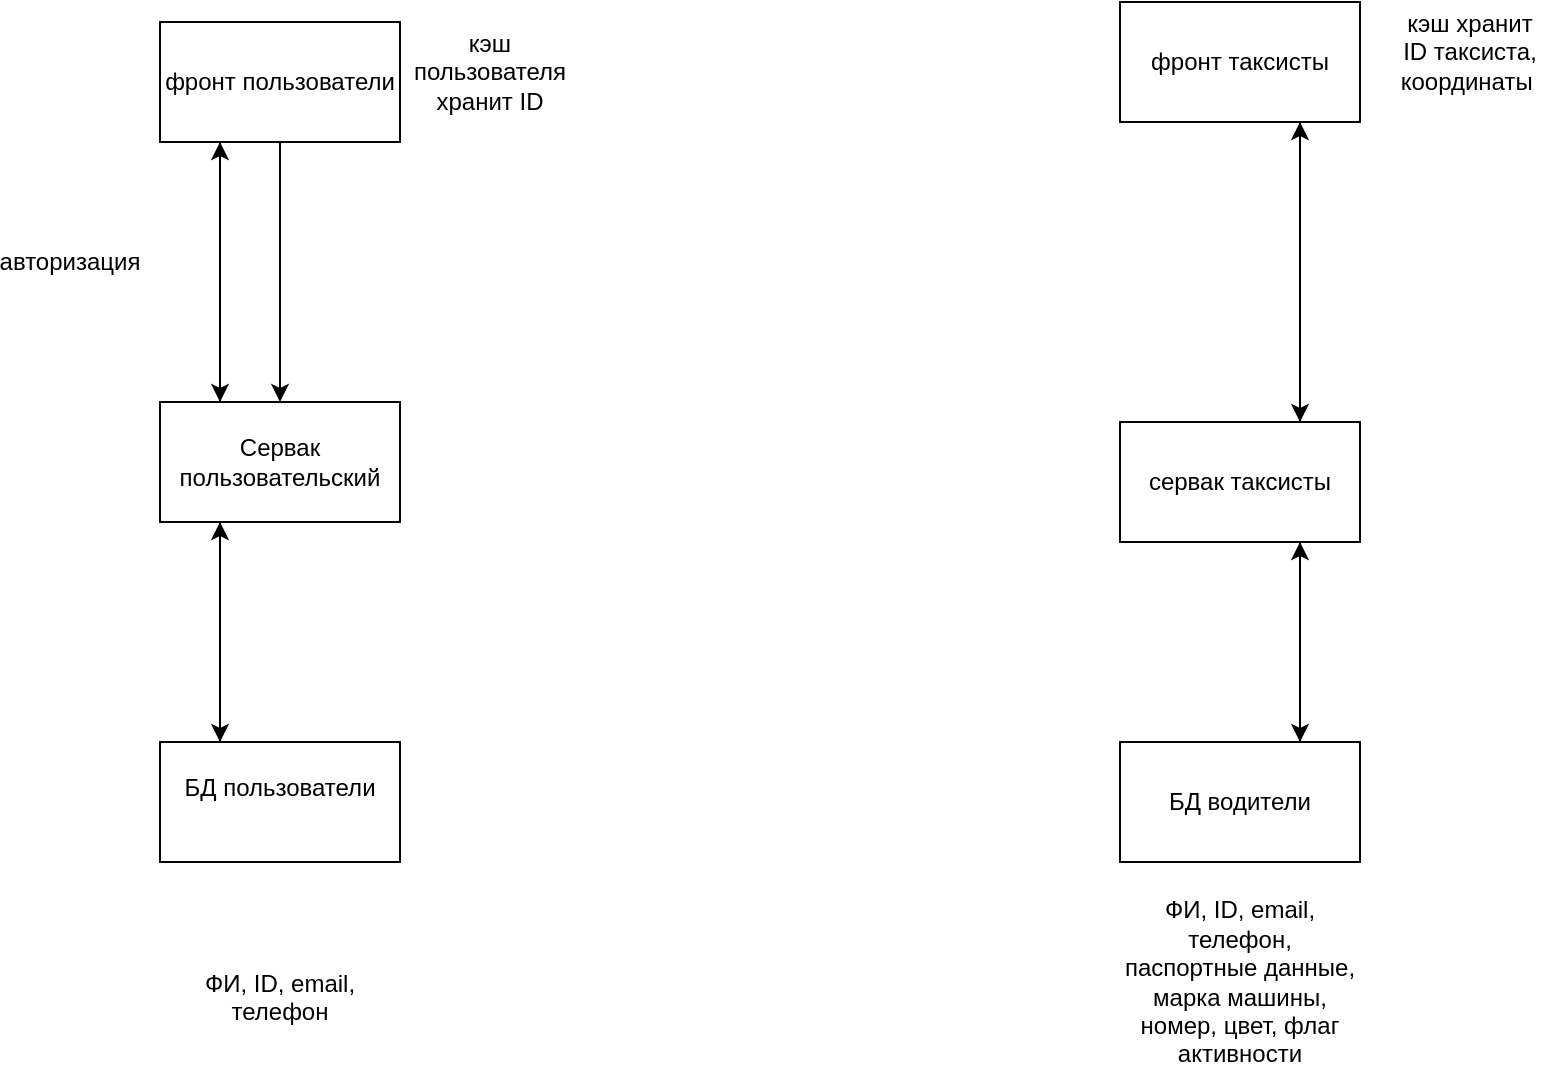 <mxfile version="26.1.0">
  <diagram name="Страница — 1" id="e_K3P9kNI-bqg_lP3uax">
    <mxGraphModel dx="1035" dy="553" grid="1" gridSize="10" guides="1" tooltips="1" connect="1" arrows="1" fold="1" page="1" pageScale="1" pageWidth="827" pageHeight="1169" math="0" shadow="0">
      <root>
        <mxCell id="0" />
        <mxCell id="1" parent="0" />
        <mxCell id="J9xx-93wzo_tRQhmg1nY-10" style="edgeStyle=orthogonalEdgeStyle;rounded=0;orthogonalLoop=1;jettySize=auto;html=1;exitX=0.25;exitY=0;exitDx=0;exitDy=0;entryX=0.25;entryY=1;entryDx=0;entryDy=0;" edge="1" parent="1" source="J9xx-93wzo_tRQhmg1nY-1" target="J9xx-93wzo_tRQhmg1nY-2">
          <mxGeometry relative="1" as="geometry" />
        </mxCell>
        <mxCell id="J9xx-93wzo_tRQhmg1nY-1" value="БД пользователи&lt;div&gt;&lt;br&gt;&lt;/div&gt;" style="rounded=0;whiteSpace=wrap;html=1;" vertex="1" parent="1">
          <mxGeometry x="120" y="480" width="120" height="60" as="geometry" />
        </mxCell>
        <mxCell id="J9xx-93wzo_tRQhmg1nY-8" style="edgeStyle=orthogonalEdgeStyle;rounded=0;orthogonalLoop=1;jettySize=auto;html=1;exitX=0.25;exitY=1;exitDx=0;exitDy=0;entryX=0.25;entryY=0;entryDx=0;entryDy=0;" edge="1" parent="1" source="J9xx-93wzo_tRQhmg1nY-2" target="J9xx-93wzo_tRQhmg1nY-1">
          <mxGeometry relative="1" as="geometry" />
        </mxCell>
        <mxCell id="J9xx-93wzo_tRQhmg1nY-12" style="edgeStyle=orthogonalEdgeStyle;rounded=0;orthogonalLoop=1;jettySize=auto;html=1;exitX=0.25;exitY=0;exitDx=0;exitDy=0;" edge="1" parent="1" source="J9xx-93wzo_tRQhmg1nY-2">
          <mxGeometry relative="1" as="geometry">
            <mxPoint x="150" y="180" as="targetPoint" />
          </mxGeometry>
        </mxCell>
        <mxCell id="J9xx-93wzo_tRQhmg1nY-2" value="Сервак пользовательский" style="rounded=0;whiteSpace=wrap;html=1;" vertex="1" parent="1">
          <mxGeometry x="120" y="310" width="120" height="60" as="geometry" />
        </mxCell>
        <mxCell id="J9xx-93wzo_tRQhmg1nY-7" style="edgeStyle=orthogonalEdgeStyle;rounded=0;orthogonalLoop=1;jettySize=auto;html=1;exitX=0.25;exitY=1;exitDx=0;exitDy=0;entryX=0.25;entryY=1;entryDx=0;entryDy=0;" edge="1" parent="1" source="J9xx-93wzo_tRQhmg1nY-3" target="J9xx-93wzo_tRQhmg1nY-3">
          <mxGeometry relative="1" as="geometry" />
        </mxCell>
        <mxCell id="J9xx-93wzo_tRQhmg1nY-11" style="edgeStyle=orthogonalEdgeStyle;rounded=0;orthogonalLoop=1;jettySize=auto;html=1;exitX=0.25;exitY=1;exitDx=0;exitDy=0;entryX=0.25;entryY=0;entryDx=0;entryDy=0;" edge="1" parent="1" source="J9xx-93wzo_tRQhmg1nY-3" target="J9xx-93wzo_tRQhmg1nY-2">
          <mxGeometry relative="1" as="geometry" />
        </mxCell>
        <mxCell id="J9xx-93wzo_tRQhmg1nY-14" style="edgeStyle=orthogonalEdgeStyle;rounded=0;orthogonalLoop=1;jettySize=auto;html=1;exitX=0.5;exitY=1;exitDx=0;exitDy=0;entryX=0.5;entryY=0;entryDx=0;entryDy=0;" edge="1" parent="1" source="J9xx-93wzo_tRQhmg1nY-3" target="J9xx-93wzo_tRQhmg1nY-2">
          <mxGeometry relative="1" as="geometry" />
        </mxCell>
        <mxCell id="J9xx-93wzo_tRQhmg1nY-3" value="фронт пользователи" style="rounded=0;whiteSpace=wrap;html=1;" vertex="1" parent="1">
          <mxGeometry x="120" y="120" width="120" height="60" as="geometry" />
        </mxCell>
        <mxCell id="J9xx-93wzo_tRQhmg1nY-5" value="ФИ, ID, email, телефон&lt;div&gt;&lt;br&gt;&lt;/div&gt;" style="text;html=1;align=center;verticalAlign=middle;whiteSpace=wrap;rounded=0;" vertex="1" parent="1">
          <mxGeometry x="120" y="590" width="120" height="50" as="geometry" />
        </mxCell>
        <mxCell id="J9xx-93wzo_tRQhmg1nY-9" value="кэш пользователя хранит ID" style="text;html=1;align=center;verticalAlign=middle;whiteSpace=wrap;rounded=0;" vertex="1" parent="1">
          <mxGeometry x="250" y="120" width="70" height="50" as="geometry" />
        </mxCell>
        <mxCell id="J9xx-93wzo_tRQhmg1nY-13" value="авторизация" style="text;html=1;align=center;verticalAlign=middle;whiteSpace=wrap;rounded=0;" vertex="1" parent="1">
          <mxGeometry x="40" y="220" width="70" height="40" as="geometry" />
        </mxCell>
        <mxCell id="J9xx-93wzo_tRQhmg1nY-21" style="edgeStyle=orthogonalEdgeStyle;rounded=0;orthogonalLoop=1;jettySize=auto;html=1;exitX=0.75;exitY=0;exitDx=0;exitDy=0;" edge="1" parent="1" source="J9xx-93wzo_tRQhmg1nY-15">
          <mxGeometry relative="1" as="geometry">
            <mxPoint x="690" y="380" as="targetPoint" />
          </mxGeometry>
        </mxCell>
        <mxCell id="J9xx-93wzo_tRQhmg1nY-15" value="БД водители" style="rounded=0;whiteSpace=wrap;html=1;" vertex="1" parent="1">
          <mxGeometry x="600" y="480" width="120" height="60" as="geometry" />
        </mxCell>
        <mxCell id="J9xx-93wzo_tRQhmg1nY-16" value="ФИ, ID, email, телефон, паспортные данные, марка машины, номер, цвет, флаг активности" style="text;html=1;align=center;verticalAlign=middle;whiteSpace=wrap;rounded=0;" vertex="1" parent="1">
          <mxGeometry x="600" y="560" width="120" height="80" as="geometry" />
        </mxCell>
        <mxCell id="J9xx-93wzo_tRQhmg1nY-20" style="edgeStyle=orthogonalEdgeStyle;rounded=0;orthogonalLoop=1;jettySize=auto;html=1;exitX=0.75;exitY=1;exitDx=0;exitDy=0;entryX=0.75;entryY=0;entryDx=0;entryDy=0;" edge="1" parent="1" source="J9xx-93wzo_tRQhmg1nY-17" target="J9xx-93wzo_tRQhmg1nY-15">
          <mxGeometry relative="1" as="geometry" />
        </mxCell>
        <mxCell id="J9xx-93wzo_tRQhmg1nY-22" style="edgeStyle=orthogonalEdgeStyle;rounded=0;orthogonalLoop=1;jettySize=auto;html=1;exitX=0.75;exitY=0;exitDx=0;exitDy=0;entryX=0.75;entryY=1;entryDx=0;entryDy=0;" edge="1" parent="1" source="J9xx-93wzo_tRQhmg1nY-17" target="J9xx-93wzo_tRQhmg1nY-18">
          <mxGeometry relative="1" as="geometry">
            <mxPoint x="750" y="150" as="targetPoint" />
          </mxGeometry>
        </mxCell>
        <mxCell id="J9xx-93wzo_tRQhmg1nY-17" value="сервак таксисты" style="rounded=0;whiteSpace=wrap;html=1;" vertex="1" parent="1">
          <mxGeometry x="600" y="320" width="120" height="60" as="geometry" />
        </mxCell>
        <mxCell id="J9xx-93wzo_tRQhmg1nY-19" style="edgeStyle=orthogonalEdgeStyle;rounded=0;orthogonalLoop=1;jettySize=auto;html=1;exitX=0.75;exitY=1;exitDx=0;exitDy=0;entryX=0.75;entryY=0;entryDx=0;entryDy=0;" edge="1" parent="1" source="J9xx-93wzo_tRQhmg1nY-18" target="J9xx-93wzo_tRQhmg1nY-17">
          <mxGeometry relative="1" as="geometry" />
        </mxCell>
        <mxCell id="J9xx-93wzo_tRQhmg1nY-18" value="фронт таксисты" style="rounded=0;whiteSpace=wrap;html=1;" vertex="1" parent="1">
          <mxGeometry x="600" y="110" width="120" height="60" as="geometry" />
        </mxCell>
        <mxCell id="J9xx-93wzo_tRQhmg1nY-24" value="кэш хранит ID таксиста, координаты&amp;nbsp;" style="text;html=1;align=center;verticalAlign=middle;whiteSpace=wrap;rounded=0;" vertex="1" parent="1">
          <mxGeometry x="740" y="110" width="70" height="50" as="geometry" />
        </mxCell>
      </root>
    </mxGraphModel>
  </diagram>
</mxfile>
